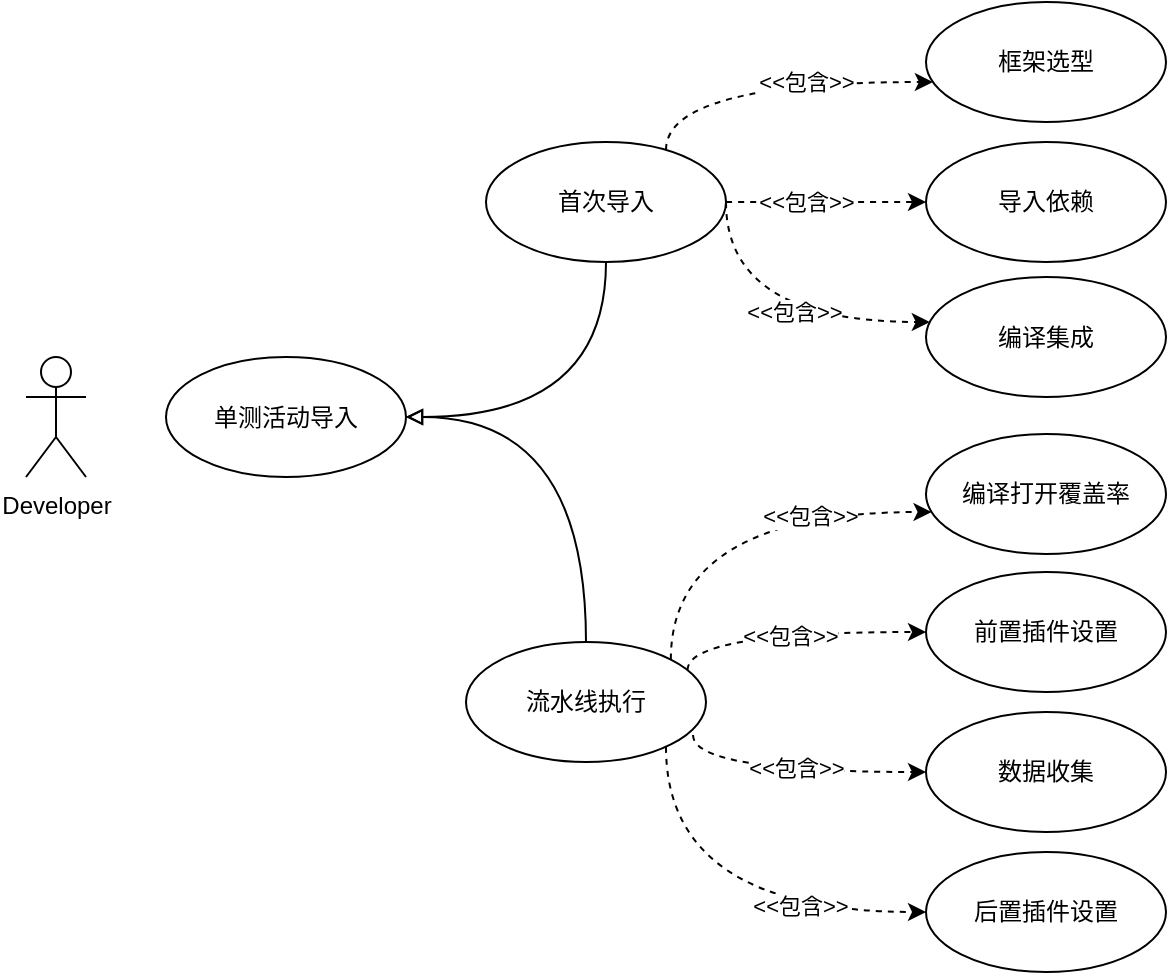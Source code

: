 <mxfile version="14.6.13" type="github">
  <diagram id="pO5_XWkYkROmKtC1aZqD" name="Page-1">
    <mxGraphModel dx="981" dy="548" grid="0" gridSize="10" guides="1" tooltips="1" connect="1" arrows="1" fold="1" page="1" pageScale="1" pageWidth="850" pageHeight="1100" math="0" shadow="0">
      <root>
        <mxCell id="0" />
        <mxCell id="1" parent="0" />
        <mxCell id="FBNqGNpVWFzunrc3NTBm-1" value="Developer" style="shape=umlActor;verticalLabelPosition=bottom;verticalAlign=top;html=1;" vertex="1" parent="1">
          <mxGeometry x="90" y="357.5" width="30" height="60" as="geometry" />
        </mxCell>
        <mxCell id="FBNqGNpVWFzunrc3NTBm-23" value="" style="edgeStyle=orthogonalEdgeStyle;curved=1;orthogonalLoop=1;jettySize=auto;html=1;strokeColor=#000000;endArrow=none;endFill=0;startArrow=block;startFill=0;" edge="1" parent="1" source="FBNqGNpVWFzunrc3NTBm-18" target="FBNqGNpVWFzunrc3NTBm-22">
          <mxGeometry relative="1" as="geometry" />
        </mxCell>
        <mxCell id="FBNqGNpVWFzunrc3NTBm-25" value="" style="edgeStyle=orthogonalEdgeStyle;curved=1;orthogonalLoop=1;jettySize=auto;html=1;strokeColor=#000000;startArrow=block;startFill=0;endArrow=none;endFill=0;" edge="1" parent="1" source="FBNqGNpVWFzunrc3NTBm-18" target="FBNqGNpVWFzunrc3NTBm-24">
          <mxGeometry relative="1" as="geometry" />
        </mxCell>
        <mxCell id="FBNqGNpVWFzunrc3NTBm-18" value="单测活动导入" style="ellipse;whiteSpace=wrap;html=1;" vertex="1" parent="1">
          <mxGeometry x="160" y="357.5" width="120" height="60" as="geometry" />
        </mxCell>
        <mxCell id="FBNqGNpVWFzunrc3NTBm-29" value="" style="edgeStyle=orthogonalEdgeStyle;curved=1;orthogonalLoop=1;jettySize=auto;html=1;startArrow=none;startFill=0;endArrow=classic;endFill=1;strokeColor=#000000;dashed=1;" edge="1" parent="1" source="FBNqGNpVWFzunrc3NTBm-22" target="FBNqGNpVWFzunrc3NTBm-28">
          <mxGeometry relative="1" as="geometry">
            <Array as="points">
              <mxPoint x="410" y="220" />
            </Array>
          </mxGeometry>
        </mxCell>
        <mxCell id="FBNqGNpVWFzunrc3NTBm-30" value="&amp;lt;&amp;lt;包含&amp;gt;&amp;gt;" style="edgeLabel;html=1;align=center;verticalAlign=middle;resizable=0;points=[];" vertex="1" connectable="0" parent="FBNqGNpVWFzunrc3NTBm-29">
          <mxGeometry x="0.225" relative="1" as="geometry">
            <mxPoint x="1" as="offset" />
          </mxGeometry>
        </mxCell>
        <mxCell id="FBNqGNpVWFzunrc3NTBm-32" value="" style="edgeStyle=orthogonalEdgeStyle;curved=1;orthogonalLoop=1;jettySize=auto;html=1;dashed=1;startArrow=none;startFill=0;endArrow=classic;endFill=1;strokeColor=#000000;" edge="1" parent="1" source="FBNqGNpVWFzunrc3NTBm-22" target="FBNqGNpVWFzunrc3NTBm-31">
          <mxGeometry relative="1" as="geometry">
            <Array as="points">
              <mxPoint x="490" y="280" />
              <mxPoint x="490" y="280" />
            </Array>
          </mxGeometry>
        </mxCell>
        <mxCell id="FBNqGNpVWFzunrc3NTBm-35" value="&amp;lt;&amp;lt;包含&amp;gt;&amp;gt;" style="edgeLabel;html=1;align=center;verticalAlign=middle;resizable=0;points=[];" vertex="1" connectable="0" parent="FBNqGNpVWFzunrc3NTBm-32">
          <mxGeometry x="-0.199" relative="1" as="geometry">
            <mxPoint as="offset" />
          </mxGeometry>
        </mxCell>
        <mxCell id="FBNqGNpVWFzunrc3NTBm-34" value="" style="edgeStyle=orthogonalEdgeStyle;curved=1;orthogonalLoop=1;jettySize=auto;html=1;dashed=1;startArrow=none;startFill=0;endArrow=classic;endFill=1;strokeColor=#000000;" edge="1" parent="1" source="FBNqGNpVWFzunrc3NTBm-22" target="FBNqGNpVWFzunrc3NTBm-33">
          <mxGeometry relative="1" as="geometry">
            <Array as="points">
              <mxPoint x="440" y="340" />
            </Array>
          </mxGeometry>
        </mxCell>
        <mxCell id="FBNqGNpVWFzunrc3NTBm-36" value="&amp;lt;&amp;lt;包含&amp;gt;&amp;gt;" style="edgeLabel;html=1;align=center;verticalAlign=middle;resizable=0;points=[];" vertex="1" connectable="0" parent="FBNqGNpVWFzunrc3NTBm-34">
          <mxGeometry x="0.048" y="5" relative="1" as="geometry">
            <mxPoint x="9" as="offset" />
          </mxGeometry>
        </mxCell>
        <mxCell id="FBNqGNpVWFzunrc3NTBm-22" value="首次导入" style="ellipse;whiteSpace=wrap;html=1;" vertex="1" parent="1">
          <mxGeometry x="320" y="250" width="120" height="60" as="geometry" />
        </mxCell>
        <mxCell id="FBNqGNpVWFzunrc3NTBm-38" value="" style="edgeStyle=orthogonalEdgeStyle;curved=1;orthogonalLoop=1;jettySize=auto;html=1;dashed=1;startArrow=none;startFill=0;endArrow=classic;endFill=1;strokeColor=#000000;exitX=0.923;exitY=0.234;exitDx=0;exitDy=0;exitPerimeter=0;" edge="1" parent="1" source="FBNqGNpVWFzunrc3NTBm-24" target="FBNqGNpVWFzunrc3NTBm-37">
          <mxGeometry relative="1" as="geometry">
            <Array as="points">
              <mxPoint x="421" y="495" />
            </Array>
          </mxGeometry>
        </mxCell>
        <mxCell id="FBNqGNpVWFzunrc3NTBm-46" value="&amp;lt;&amp;lt;包含&amp;gt;&amp;gt;" style="edgeLabel;html=1;align=center;verticalAlign=middle;resizable=0;points=[];" vertex="1" connectable="0" parent="FBNqGNpVWFzunrc3NTBm-38">
          <mxGeometry x="0.013" y="-2" relative="1" as="geometry">
            <mxPoint as="offset" />
          </mxGeometry>
        </mxCell>
        <mxCell id="FBNqGNpVWFzunrc3NTBm-40" value="" style="edgeStyle=orthogonalEdgeStyle;curved=1;orthogonalLoop=1;jettySize=auto;html=1;dashed=1;startArrow=none;startFill=0;endArrow=classic;endFill=1;strokeColor=#000000;exitX=0.946;exitY=0.775;exitDx=0;exitDy=0;exitPerimeter=0;" edge="1" parent="1" source="FBNqGNpVWFzunrc3NTBm-24" target="FBNqGNpVWFzunrc3NTBm-39">
          <mxGeometry relative="1" as="geometry">
            <Array as="points">
              <mxPoint x="423" y="565" />
            </Array>
          </mxGeometry>
        </mxCell>
        <mxCell id="FBNqGNpVWFzunrc3NTBm-47" value="&amp;lt;&amp;lt;包含&amp;gt;&amp;gt;" style="edgeLabel;html=1;align=center;verticalAlign=middle;resizable=0;points=[];" vertex="1" connectable="0" parent="FBNqGNpVWFzunrc3NTBm-40">
          <mxGeometry x="-0.072" y="1" relative="1" as="geometry">
            <mxPoint x="7" y="-1" as="offset" />
          </mxGeometry>
        </mxCell>
        <mxCell id="FBNqGNpVWFzunrc3NTBm-42" value="" style="edgeStyle=orthogonalEdgeStyle;curved=1;orthogonalLoop=1;jettySize=auto;html=1;dashed=1;startArrow=none;startFill=0;endArrow=classic;endFill=1;strokeColor=#000000;" edge="1" parent="1" source="FBNqGNpVWFzunrc3NTBm-24" target="FBNqGNpVWFzunrc3NTBm-41">
          <mxGeometry relative="1" as="geometry">
            <Array as="points">
              <mxPoint x="410" y="560" />
            </Array>
          </mxGeometry>
        </mxCell>
        <mxCell id="FBNqGNpVWFzunrc3NTBm-48" value="&amp;lt;&amp;lt;包含&amp;gt;&amp;gt;" style="edgeLabel;html=1;align=center;verticalAlign=middle;resizable=0;points=[];" vertex="1" connectable="0" parent="FBNqGNpVWFzunrc3NTBm-42">
          <mxGeometry x="0.274" y="10" relative="1" as="geometry">
            <mxPoint x="14" y="7" as="offset" />
          </mxGeometry>
        </mxCell>
        <mxCell id="FBNqGNpVWFzunrc3NTBm-44" value="" style="edgeStyle=orthogonalEdgeStyle;curved=1;orthogonalLoop=1;jettySize=auto;html=1;dashed=1;startArrow=none;startFill=0;endArrow=classic;endFill=1;strokeColor=#000000;exitX=1;exitY=0;exitDx=0;exitDy=0;" edge="1" parent="1" source="FBNqGNpVWFzunrc3NTBm-24" target="FBNqGNpVWFzunrc3NTBm-43">
          <mxGeometry relative="1" as="geometry">
            <Array as="points">
              <mxPoint x="413" y="435" />
            </Array>
          </mxGeometry>
        </mxCell>
        <mxCell id="FBNqGNpVWFzunrc3NTBm-45" value="&amp;lt;&amp;lt;包含&amp;gt;&amp;gt;" style="edgeLabel;html=1;align=center;verticalAlign=middle;resizable=0;points=[];" vertex="1" connectable="0" parent="FBNqGNpVWFzunrc3NTBm-44">
          <mxGeometry x="0.263" y="-8" relative="1" as="geometry">
            <mxPoint x="14" y="-6" as="offset" />
          </mxGeometry>
        </mxCell>
        <mxCell id="FBNqGNpVWFzunrc3NTBm-24" value="流水线执行" style="ellipse;whiteSpace=wrap;html=1;" vertex="1" parent="1">
          <mxGeometry x="310" y="500" width="120" height="60" as="geometry" />
        </mxCell>
        <mxCell id="FBNqGNpVWFzunrc3NTBm-28" value="框架选型" style="ellipse;whiteSpace=wrap;html=1;" vertex="1" parent="1">
          <mxGeometry x="540" y="180" width="120" height="60" as="geometry" />
        </mxCell>
        <mxCell id="FBNqGNpVWFzunrc3NTBm-31" value="导入依赖" style="ellipse;whiteSpace=wrap;html=1;" vertex="1" parent="1">
          <mxGeometry x="540" y="250" width="120" height="60" as="geometry" />
        </mxCell>
        <mxCell id="FBNqGNpVWFzunrc3NTBm-33" value="编译集成" style="ellipse;whiteSpace=wrap;html=1;" vertex="1" parent="1">
          <mxGeometry x="540" y="317.5" width="120" height="60" as="geometry" />
        </mxCell>
        <mxCell id="FBNqGNpVWFzunrc3NTBm-37" value="前置插件设置" style="ellipse;whiteSpace=wrap;html=1;" vertex="1" parent="1">
          <mxGeometry x="540" y="465" width="120" height="60" as="geometry" />
        </mxCell>
        <mxCell id="FBNqGNpVWFzunrc3NTBm-39" value="数据收集" style="ellipse;whiteSpace=wrap;html=1;" vertex="1" parent="1">
          <mxGeometry x="540" y="535" width="120" height="60" as="geometry" />
        </mxCell>
        <mxCell id="FBNqGNpVWFzunrc3NTBm-41" value="后置插件设置" style="ellipse;whiteSpace=wrap;html=1;" vertex="1" parent="1">
          <mxGeometry x="540" y="605" width="120" height="60" as="geometry" />
        </mxCell>
        <mxCell id="FBNqGNpVWFzunrc3NTBm-43" value="编译打开覆盖率" style="ellipse;whiteSpace=wrap;html=1;" vertex="1" parent="1">
          <mxGeometry x="540" y="396" width="120" height="60" as="geometry" />
        </mxCell>
      </root>
    </mxGraphModel>
  </diagram>
</mxfile>
